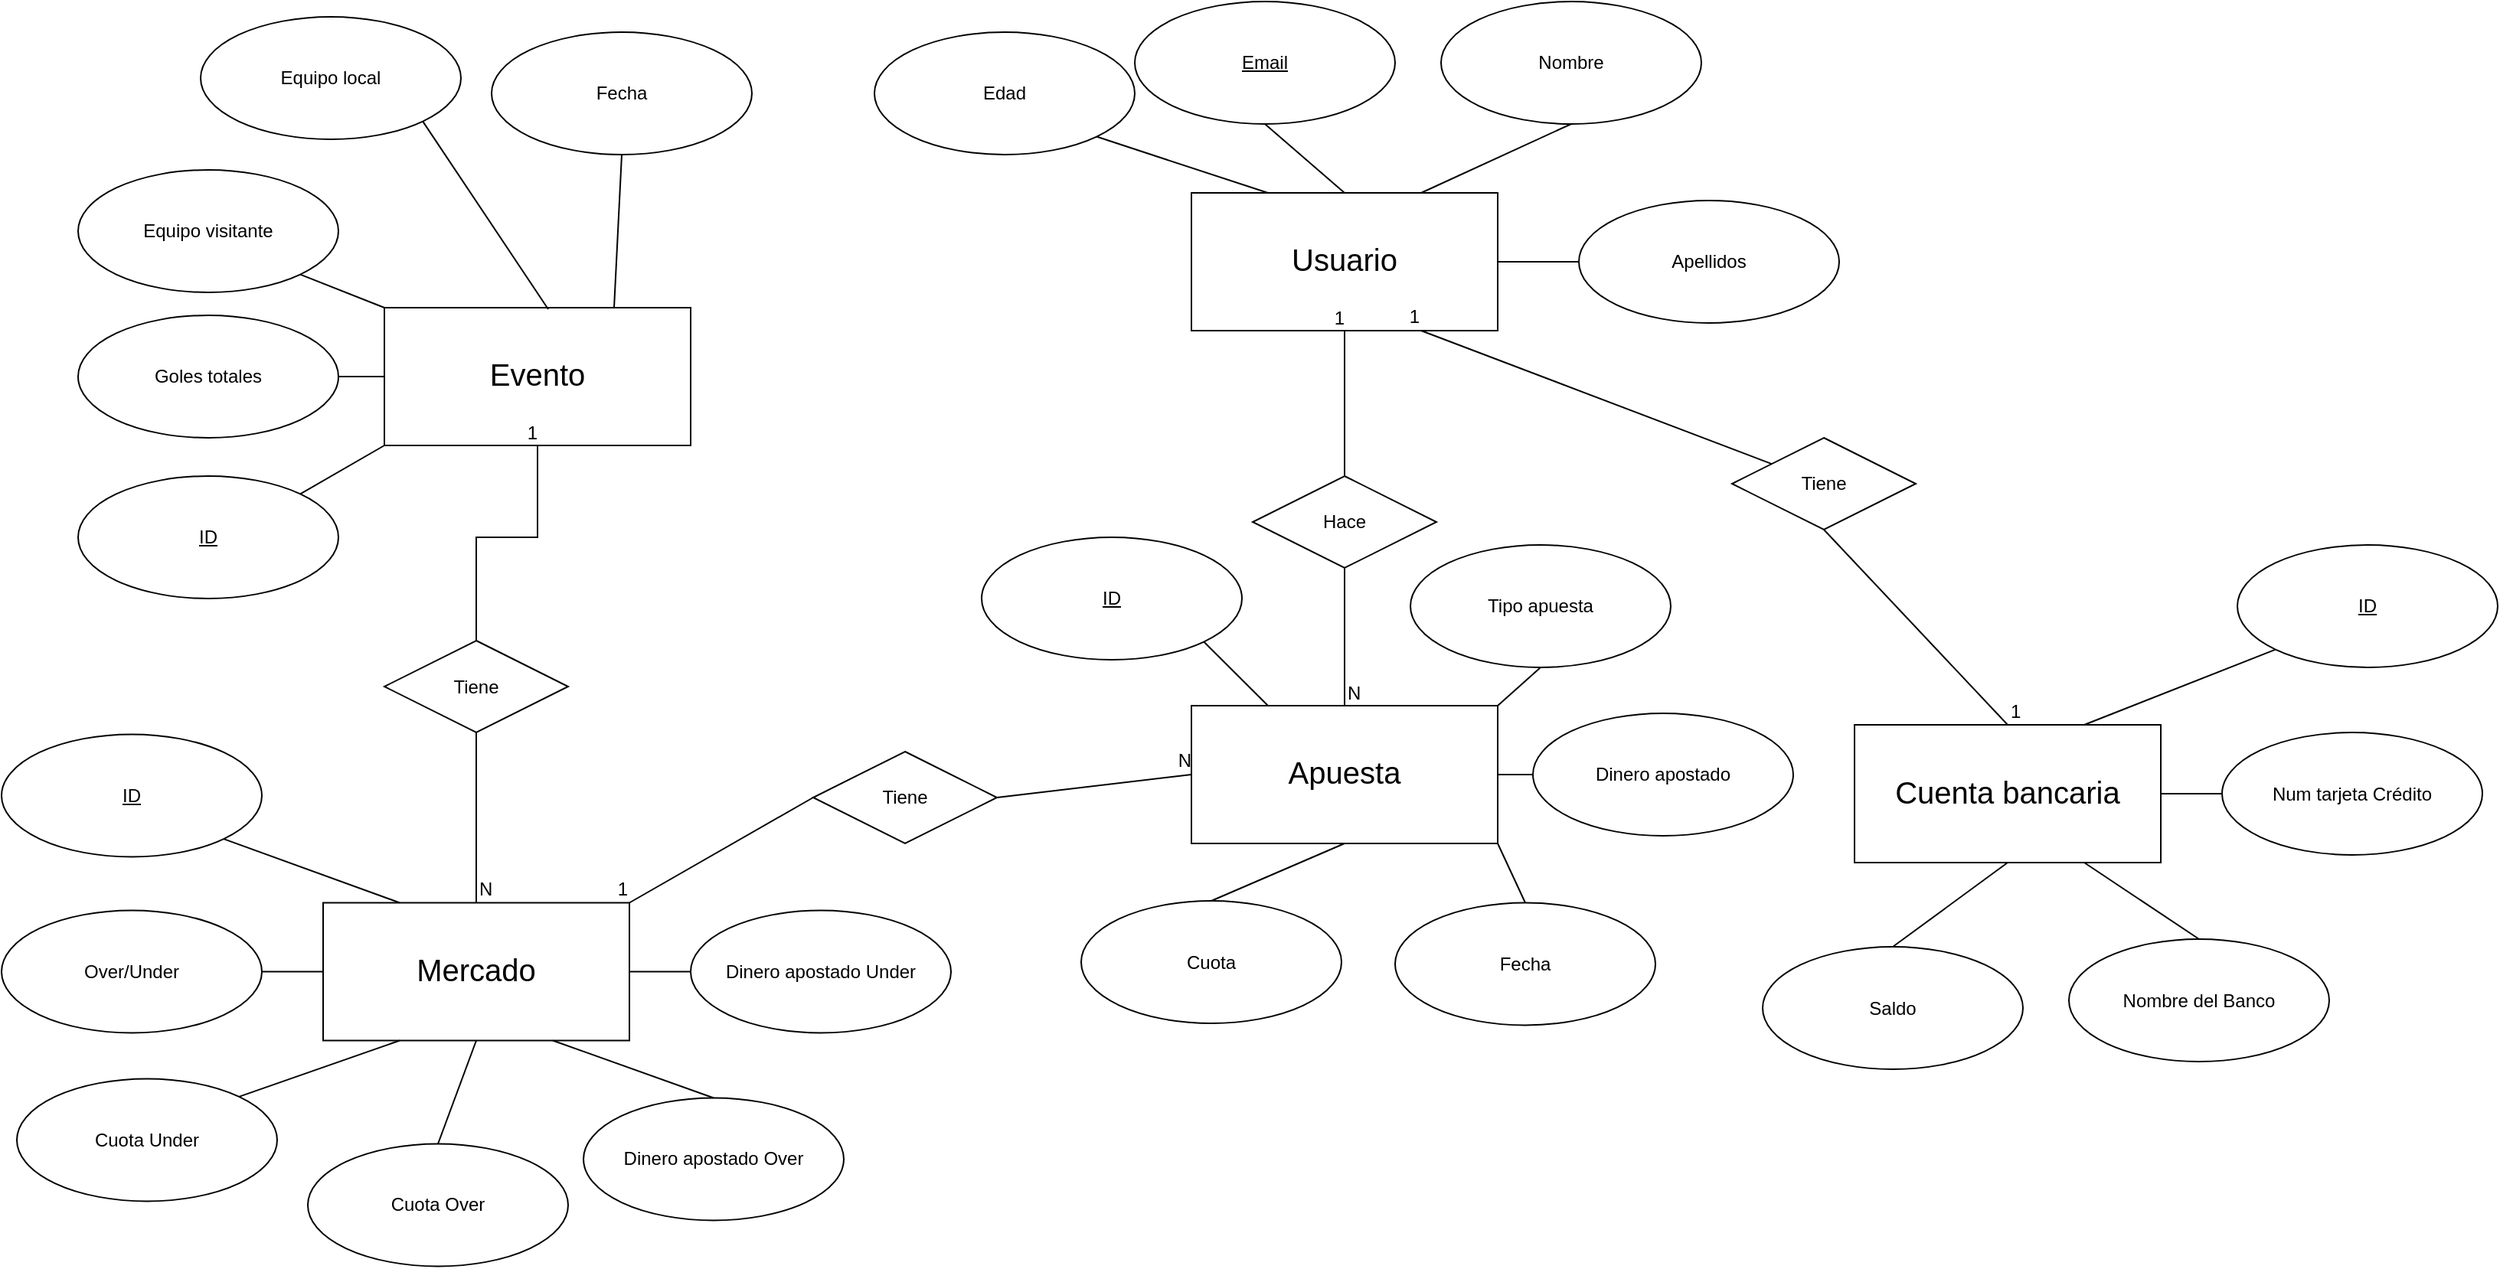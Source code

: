 <mxfile version="13.7.3" type="device"><diagram id="BiVSG5cBG0FphRlGk_Z-" name="Page-1"><mxGraphModel dx="2370" dy="1323" grid="1" gridSize="10" guides="1" tooltips="1" connect="1" arrows="1" fold="1" page="1" pageScale="1" pageWidth="827" pageHeight="1169" math="0" shadow="0"><root><mxCell id="0"/><mxCell id="1" parent="0"/><mxCell id="1hsPjuOz9KVTtKyIX5mU-1" value="&lt;p style=&quot;line-height: 100%&quot;&gt;&lt;font style=&quot;font-size: 20px&quot;&gt;Evento&lt;/font&gt;&lt;/p&gt;" style="rounded=0;whiteSpace=wrap;html=1;" parent="1" vertex="1"><mxGeometry x="300" y="210" width="200" height="90" as="geometry"/></mxCell><mxCell id="1hsPjuOz9KVTtKyIX5mU-2" value="Equipo local" style="ellipse;whiteSpace=wrap;html=1;" parent="1" vertex="1"><mxGeometry x="180" y="20" width="170" height="80" as="geometry"/></mxCell><mxCell id="1hsPjuOz9KVTtKyIX5mU-3" value="Equipo visitante" style="ellipse;whiteSpace=wrap;html=1;" parent="1" vertex="1"><mxGeometry x="100" y="120" width="170" height="80" as="geometry"/></mxCell><mxCell id="1hsPjuOz9KVTtKyIX5mU-4" value="Fecha" style="ellipse;whiteSpace=wrap;html=1;" parent="1" vertex="1"><mxGeometry x="370" y="30" width="170" height="80" as="geometry"/></mxCell><mxCell id="1hsPjuOz9KVTtKyIX5mU-5" value="Goles totales" style="ellipse;whiteSpace=wrap;html=1;" parent="1" vertex="1"><mxGeometry x="100" y="215" width="170" height="80" as="geometry"/></mxCell><mxCell id="1hsPjuOz9KVTtKyIX5mU-6" value="Over/Under" style="ellipse;whiteSpace=wrap;html=1;" parent="1" vertex="1"><mxGeometry x="50" y="603.75" width="170" height="80" as="geometry"/></mxCell><mxCell id="1hsPjuOz9KVTtKyIX5mU-7" value="&lt;p style=&quot;line-height: 100%&quot;&gt;&lt;font style=&quot;font-size: 20px&quot;&gt;Mercado&lt;/font&gt;&lt;/p&gt;" style="rounded=0;whiteSpace=wrap;html=1;" parent="1" vertex="1"><mxGeometry x="260" y="598.75" width="200" height="90" as="geometry"/></mxCell><mxCell id="1hsPjuOz9KVTtKyIX5mU-8" value="Cuota Under&lt;span style=&quot;color: rgba(0 , 0 , 0 , 0) ; font-family: monospace ; font-size: 0px&quot;&gt;%3CmxGraphModel%3E%3Croot%3E%3CmxCell%20id%3D%220%22%2F%3E%3CmxCell%20id%3D%221%22%20parent%3D%220%22%2F%3E%3CmxCell%20id%3D%222%22%20value%3D%22Over%2FUnder%22%20style%3D%22ellipse%3BwhiteSpace%3Dwrap%3Bhtml%3D1%3B%22%20vertex%3D%221%22%20parent%3D%221%22%3E%3CmxGeometry%20x%3D%22120%22%20y%3D%22430%22%20width%3D%22170%22%20height%3D%2280%22%20as%3D%22geometry%22%2F%3E%3C%2FmxCell%3E%3C%2Froot%3E%3C%2FmxGraphModel%3E&lt;/span&gt;" style="ellipse;whiteSpace=wrap;html=1;" parent="1" vertex="1"><mxGeometry x="60" y="713.75" width="170" height="80" as="geometry"/></mxCell><mxCell id="1hsPjuOz9KVTtKyIX5mU-9" value="Cuota Over" style="ellipse;whiteSpace=wrap;html=1;" parent="1" vertex="1"><mxGeometry x="250" y="756.25" width="170" height="80" as="geometry"/></mxCell><mxCell id="1hsPjuOz9KVTtKyIX5mU-10" value="Dinero apostado Under" style="ellipse;whiteSpace=wrap;html=1;" parent="1" vertex="1"><mxGeometry x="500" y="603.75" width="170" height="80" as="geometry"/></mxCell><mxCell id="1hsPjuOz9KVTtKyIX5mU-11" value="Dinero apostado Over" style="ellipse;whiteSpace=wrap;html=1;" parent="1" vertex="1"><mxGeometry x="430" y="726.25" width="170" height="80" as="geometry"/></mxCell><mxCell id="1hsPjuOz9KVTtKyIX5mU-12" value="&lt;p style=&quot;line-height: 100%&quot;&gt;&lt;font style=&quot;font-size: 20px&quot;&gt;Usuario&lt;/font&gt;&lt;/p&gt;" style="rounded=0;whiteSpace=wrap;html=1;" parent="1" vertex="1"><mxGeometry x="827" y="135" width="200" height="90" as="geometry"/></mxCell><mxCell id="1hsPjuOz9KVTtKyIX5mU-14" value="Nombre" style="ellipse;whiteSpace=wrap;html=1;" parent="1" vertex="1"><mxGeometry x="990" y="10" width="170" height="80" as="geometry"/></mxCell><mxCell id="1hsPjuOz9KVTtKyIX5mU-15" value="Saldo" style="ellipse;whiteSpace=wrap;html=1;" parent="1" vertex="1"><mxGeometry x="1200" y="627.5" width="170" height="80" as="geometry"/></mxCell><mxCell id="1hsPjuOz9KVTtKyIX5mU-17" value="Email" style="ellipse;whiteSpace=wrap;html=1;align=center;fontStyle=4;" parent="1" vertex="1"><mxGeometry x="790" y="10" width="170" height="80" as="geometry"/></mxCell><mxCell id="1hsPjuOz9KVTtKyIX5mU-18" value="Apellidos" style="ellipse;whiteSpace=wrap;html=1;" parent="1" vertex="1"><mxGeometry x="1080" y="140" width="170" height="80" as="geometry"/></mxCell><mxCell id="1hsPjuOz9KVTtKyIX5mU-19" value="Edad" style="ellipse;whiteSpace=wrap;html=1;" parent="1" vertex="1"><mxGeometry x="620" y="30" width="170" height="80" as="geometry"/></mxCell><mxCell id="1hsPjuOz9KVTtKyIX5mU-20" value="&lt;p style=&quot;line-height: 100%&quot;&gt;&lt;font style=&quot;font-size: 20px&quot;&gt;Cuenta bancaria&lt;/font&gt;&lt;br&gt;&lt;/p&gt;" style="rounded=0;whiteSpace=wrap;html=1;" parent="1" vertex="1"><mxGeometry x="1260" y="482.5" width="200" height="90" as="geometry"/></mxCell><mxCell id="1hsPjuOz9KVTtKyIX5mU-21" value="Nombre del Banco" style="ellipse;whiteSpace=wrap;html=1;" parent="1" vertex="1"><mxGeometry x="1400" y="622.5" width="170" height="80" as="geometry"/></mxCell><mxCell id="1hsPjuOz9KVTtKyIX5mU-22" value="Num tarjeta Crédito" style="ellipse;whiteSpace=wrap;html=1;" parent="1" vertex="1"><mxGeometry x="1500" y="487.5" width="170" height="80" as="geometry"/></mxCell><mxCell id="1hsPjuOz9KVTtKyIX5mU-25" value="" style="endArrow=none;html=1;exitX=0.5;exitY=0;exitDx=0;exitDy=0;entryX=0.5;entryY=1;entryDx=0;entryDy=0;" parent="1" source="1hsPjuOz9KVTtKyIX5mU-15" target="1hsPjuOz9KVTtKyIX5mU-20" edge="1"><mxGeometry width="50" height="50" relative="1" as="geometry"><mxPoint x="1180" y="602.5" as="sourcePoint"/><mxPoint x="1230" y="552.5" as="targetPoint"/></mxGeometry></mxCell><mxCell id="1hsPjuOz9KVTtKyIX5mU-26" value="" style="endArrow=none;html=1;exitX=0.5;exitY=0;exitDx=0;exitDy=0;entryX=0.75;entryY=1;entryDx=0;entryDy=0;" parent="1" source="1hsPjuOz9KVTtKyIX5mU-21" target="1hsPjuOz9KVTtKyIX5mU-20" edge="1"><mxGeometry width="50" height="50" relative="1" as="geometry"><mxPoint x="1295" y="652.5" as="sourcePoint"/><mxPoint x="1370" y="582.5" as="targetPoint"/></mxGeometry></mxCell><mxCell id="1hsPjuOz9KVTtKyIX5mU-27" value="" style="endArrow=none;html=1;exitX=0;exitY=0.5;exitDx=0;exitDy=0;entryX=1;entryY=0.5;entryDx=0;entryDy=0;" parent="1" source="1hsPjuOz9KVTtKyIX5mU-22" target="1hsPjuOz9KVTtKyIX5mU-20" edge="1"><mxGeometry width="50" height="50" relative="1" as="geometry"><mxPoint x="1535" y="607.5" as="sourcePoint"/><mxPoint x="1420" y="582.5" as="targetPoint"/></mxGeometry></mxCell><mxCell id="1hsPjuOz9KVTtKyIX5mU-28" value="" style="endArrow=none;html=1;exitX=0.5;exitY=1;exitDx=0;exitDy=0;entryX=0.75;entryY=0;entryDx=0;entryDy=0;" parent="1" source="1hsPjuOz9KVTtKyIX5mU-14" target="1hsPjuOz9KVTtKyIX5mU-12" edge="1"><mxGeometry width="50" height="50" relative="1" as="geometry"><mxPoint x="1210" y="375" as="sourcePoint"/><mxPoint x="1170" y="375" as="targetPoint"/></mxGeometry></mxCell><mxCell id="1hsPjuOz9KVTtKyIX5mU-29" value="" style="endArrow=none;html=1;exitX=0.5;exitY=1;exitDx=0;exitDy=0;entryX=0.5;entryY=0;entryDx=0;entryDy=0;" parent="1" source="1hsPjuOz9KVTtKyIX5mU-17" target="1hsPjuOz9KVTtKyIX5mU-12" edge="1"><mxGeometry width="50" height="50" relative="1" as="geometry"><mxPoint x="1035" y="70" as="sourcePoint"/><mxPoint x="940" y="145" as="targetPoint"/></mxGeometry></mxCell><mxCell id="1hsPjuOz9KVTtKyIX5mU-30" value="" style="endArrow=none;html=1;exitX=0;exitY=0.5;exitDx=0;exitDy=0;entryX=1;entryY=0.5;entryDx=0;entryDy=0;" parent="1" source="1hsPjuOz9KVTtKyIX5mU-18" target="1hsPjuOz9KVTtKyIX5mU-12" edge="1"><mxGeometry width="50" height="50" relative="1" as="geometry"><mxPoint x="885" y="100" as="sourcePoint"/><mxPoint x="940" y="145" as="targetPoint"/></mxGeometry></mxCell><mxCell id="1hsPjuOz9KVTtKyIX5mU-31" value="" style="endArrow=none;html=1;exitX=0.25;exitY=0;exitDx=0;exitDy=0;entryX=1;entryY=1;entryDx=0;entryDy=0;" parent="1" source="1hsPjuOz9KVTtKyIX5mU-12" target="1hsPjuOz9KVTtKyIX5mU-19" edge="1"><mxGeometry width="50" height="50" relative="1" as="geometry"><mxPoint x="895" y="110" as="sourcePoint"/><mxPoint x="950" y="155" as="targetPoint"/></mxGeometry></mxCell><mxCell id="1hsPjuOz9KVTtKyIX5mU-32" value="" style="endArrow=none;html=1;exitX=0;exitY=0.5;exitDx=0;exitDy=0;entryX=1;entryY=0.5;entryDx=0;entryDy=0;" parent="1" source="1hsPjuOz9KVTtKyIX5mU-10" target="1hsPjuOz9KVTtKyIX5mU-7" edge="1"><mxGeometry width="50" height="50" relative="1" as="geometry"><mxPoint x="604.9" y="740.97" as="sourcePoint"/><mxPoint x="490.004" y="704.254" as="targetPoint"/></mxGeometry></mxCell><mxCell id="1hsPjuOz9KVTtKyIX5mU-34" value="" style="endArrow=none;html=1;exitX=0;exitY=0.5;exitDx=0;exitDy=0;entryX=1;entryY=0.5;entryDx=0;entryDy=0;" parent="1" source="1hsPjuOz9KVTtKyIX5mU-7" target="1hsPjuOz9KVTtKyIX5mU-6" edge="1"><mxGeometry width="50" height="50" relative="1" as="geometry"><mxPoint x="510" y="653.75" as="sourcePoint"/><mxPoint x="470" y="653.75" as="targetPoint"/></mxGeometry></mxCell><mxCell id="1hsPjuOz9KVTtKyIX5mU-35" value="" style="endArrow=none;html=1;exitX=1;exitY=0;exitDx=0;exitDy=0;entryX=0.25;entryY=1;entryDx=0;entryDy=0;" parent="1" source="1hsPjuOz9KVTtKyIX5mU-8" target="1hsPjuOz9KVTtKyIX5mU-7" edge="1"><mxGeometry width="50" height="50" relative="1" as="geometry"><mxPoint x="520" y="663.75" as="sourcePoint"/><mxPoint x="480" y="663.75" as="targetPoint"/></mxGeometry></mxCell><mxCell id="1hsPjuOz9KVTtKyIX5mU-36" value="" style="endArrow=none;html=1;exitX=0.5;exitY=0;exitDx=0;exitDy=0;entryX=0.5;entryY=1;entryDx=0;entryDy=0;" parent="1" source="1hsPjuOz9KVTtKyIX5mU-9" target="1hsPjuOz9KVTtKyIX5mU-7" edge="1"><mxGeometry width="50" height="50" relative="1" as="geometry"><mxPoint x="530" y="673.75" as="sourcePoint"/><mxPoint x="490" y="673.75" as="targetPoint"/></mxGeometry></mxCell><mxCell id="1hsPjuOz9KVTtKyIX5mU-37" value="" style="endArrow=none;html=1;exitX=0.5;exitY=0;exitDx=0;exitDy=0;entryX=0.75;entryY=1;entryDx=0;entryDy=0;" parent="1" source="1hsPjuOz9KVTtKyIX5mU-11" target="1hsPjuOz9KVTtKyIX5mU-7" edge="1"><mxGeometry width="50" height="50" relative="1" as="geometry"><mxPoint x="540" y="683.75" as="sourcePoint"/><mxPoint x="500" y="683.75" as="targetPoint"/></mxGeometry></mxCell><mxCell id="1hsPjuOz9KVTtKyIX5mU-38" value="" style="endArrow=none;html=1;exitX=0;exitY=0;exitDx=0;exitDy=0;entryX=1;entryY=1;entryDx=0;entryDy=0;" parent="1" source="1hsPjuOz9KVTtKyIX5mU-1" target="1hsPjuOz9KVTtKyIX5mU-3" edge="1"><mxGeometry width="50" height="50" relative="1" as="geometry"><mxPoint x="352.554" y="176.716" as="sourcePoint"/><mxPoint x="457.45" y="140" as="targetPoint"/></mxGeometry></mxCell><mxCell id="1hsPjuOz9KVTtKyIX5mU-39" value="" style="endArrow=none;html=1;exitX=1;exitY=1;exitDx=0;exitDy=0;entryX=0.535;entryY=0.011;entryDx=0;entryDy=0;entryPerimeter=0;" parent="1" source="1hsPjuOz9KVTtKyIX5mU-2" target="1hsPjuOz9KVTtKyIX5mU-1" edge="1"><mxGeometry width="50" height="50" relative="1" as="geometry"><mxPoint x="362.554" y="186.716" as="sourcePoint"/><mxPoint x="467.45" y="150" as="targetPoint"/></mxGeometry></mxCell><mxCell id="1hsPjuOz9KVTtKyIX5mU-40" value="" style="endArrow=none;html=1;exitX=0.75;exitY=0;exitDx=0;exitDy=0;entryX=0.5;entryY=1;entryDx=0;entryDy=0;" parent="1" source="1hsPjuOz9KVTtKyIX5mU-1" target="1hsPjuOz9KVTtKyIX5mU-4" edge="1"><mxGeometry width="50" height="50" relative="1" as="geometry"><mxPoint x="372.554" y="196.716" as="sourcePoint"/><mxPoint x="477.45" y="160" as="targetPoint"/></mxGeometry></mxCell><mxCell id="1hsPjuOz9KVTtKyIX5mU-41" value="" style="endArrow=none;html=1;exitX=0;exitY=0.5;exitDx=0;exitDy=0;entryX=1;entryY=0.5;entryDx=0;entryDy=0;" parent="1" source="1hsPjuOz9KVTtKyIX5mU-1" target="1hsPjuOz9KVTtKyIX5mU-5" edge="1"><mxGeometry width="50" height="50" relative="1" as="geometry"><mxPoint x="382.554" y="206.716" as="sourcePoint"/><mxPoint x="487.45" y="170" as="targetPoint"/></mxGeometry></mxCell><mxCell id="1hsPjuOz9KVTtKyIX5mU-43" value="" style="endArrow=none;html=1;exitX=0;exitY=1;exitDx=0;exitDy=0;entryX=0.75;entryY=0;entryDx=0;entryDy=0;" parent="1" source="1hsPjuOz9KVTtKyIX5mU-48" target="1hsPjuOz9KVTtKyIX5mU-20" edge="1"><mxGeometry width="50" height="50" relative="1" as="geometry"><mxPoint x="1505" y="445" as="sourcePoint"/><mxPoint x="1470" y="537.5" as="targetPoint"/></mxGeometry></mxCell><mxCell id="1hsPjuOz9KVTtKyIX5mU-44" value="" style="endArrow=none;html=1;entryX=0.25;entryY=0;entryDx=0;entryDy=0;exitX=1;exitY=1;exitDx=0;exitDy=0;" parent="1" source="1hsPjuOz9KVTtKyIX5mU-47" target="1hsPjuOz9KVTtKyIX5mU-7" edge="1"><mxGeometry width="50" height="50" relative="1" as="geometry"><mxPoint x="470" y="418.75" as="sourcePoint"/><mxPoint x="940" y="506.25" as="targetPoint"/></mxGeometry></mxCell><mxCell id="1hsPjuOz9KVTtKyIX5mU-46" value="ID" style="ellipse;whiteSpace=wrap;html=1;align=center;fontStyle=4;" parent="1" vertex="1"><mxGeometry x="100" y="320" width="170" height="80" as="geometry"/></mxCell><mxCell id="1hsPjuOz9KVTtKyIX5mU-47" value="ID" style="ellipse;whiteSpace=wrap;html=1;align=center;fontStyle=4;" parent="1" vertex="1"><mxGeometry x="50" y="488.75" width="170" height="80" as="geometry"/></mxCell><mxCell id="1hsPjuOz9KVTtKyIX5mU-48" value="ID" style="ellipse;whiteSpace=wrap;html=1;align=center;fontStyle=4;" parent="1" vertex="1"><mxGeometry x="1510" y="365" width="170" height="80" as="geometry"/></mxCell><mxCell id="1hsPjuOz9KVTtKyIX5mU-49" value="" style="endArrow=none;html=1;exitX=0;exitY=1;exitDx=0;exitDy=0;entryX=1;entryY=0;entryDx=0;entryDy=0;" parent="1" source="1hsPjuOz9KVTtKyIX5mU-1" target="1hsPjuOz9KVTtKyIX5mU-46" edge="1"><mxGeometry width="50" height="50" relative="1" as="geometry"><mxPoint x="310" y="265" as="sourcePoint"/><mxPoint x="280" y="265" as="targetPoint"/></mxGeometry></mxCell><mxCell id="1hsPjuOz9KVTtKyIX5mU-51" value="&lt;p style=&quot;line-height: 100%&quot;&gt;&lt;span style=&quot;text-align: left&quot;&gt;&lt;font style=&quot;font-size: 20px&quot;&gt;Apuesta&lt;/font&gt;&lt;/span&gt;&lt;br&gt;&lt;/p&gt;" style="rounded=0;whiteSpace=wrap;html=1;" parent="1" vertex="1"><mxGeometry x="827" y="470" width="200" height="90" as="geometry"/></mxCell><mxCell id="1hsPjuOz9KVTtKyIX5mU-52" value="ID" style="ellipse;whiteSpace=wrap;html=1;align=center;fontStyle=4;" parent="1" vertex="1"><mxGeometry x="690" y="360" width="170" height="80" as="geometry"/></mxCell><mxCell id="1hsPjuOz9KVTtKyIX5mU-53" value="Tipo apuesta" style="ellipse;whiteSpace=wrap;html=1;" parent="1" vertex="1"><mxGeometry x="970" y="365" width="170" height="80" as="geometry"/></mxCell><mxCell id="1hsPjuOz9KVTtKyIX5mU-54" value="Cuota" style="ellipse;whiteSpace=wrap;html=1;" parent="1" vertex="1"><mxGeometry x="755" y="597.5" width="170" height="80" as="geometry"/></mxCell><mxCell id="1hsPjuOz9KVTtKyIX5mU-55" value="Dinero apostado" style="ellipse;whiteSpace=wrap;html=1;" parent="1" vertex="1"><mxGeometry x="1050" y="475" width="170" height="80" as="geometry"/></mxCell><mxCell id="1hsPjuOz9KVTtKyIX5mU-56" value="Fecha" style="ellipse;whiteSpace=wrap;html=1;" parent="1" vertex="1"><mxGeometry x="960" y="598.75" width="170" height="80" as="geometry"/></mxCell><mxCell id="1hsPjuOz9KVTtKyIX5mU-57" value="" style="endArrow=none;html=1;exitX=0.25;exitY=0;exitDx=0;exitDy=0;entryX=1;entryY=1;entryDx=0;entryDy=0;" parent="1" source="1hsPjuOz9KVTtKyIX5mU-51" target="1hsPjuOz9KVTtKyIX5mU-52" edge="1"><mxGeometry width="50" height="50" relative="1" as="geometry"><mxPoint x="890" y="145" as="sourcePoint"/><mxPoint x="775.104" y="108.284" as="targetPoint"/></mxGeometry></mxCell><mxCell id="1hsPjuOz9KVTtKyIX5mU-58" value="" style="endArrow=none;html=1;exitX=0.5;exitY=1;exitDx=0;exitDy=0;entryX=1;entryY=0;entryDx=0;entryDy=0;" parent="1" source="1hsPjuOz9KVTtKyIX5mU-53" target="1hsPjuOz9KVTtKyIX5mU-51" edge="1"><mxGeometry width="50" height="50" relative="1" as="geometry"><mxPoint x="900" y="155" as="sourcePoint"/><mxPoint x="785.104" y="118.284" as="targetPoint"/></mxGeometry></mxCell><mxCell id="1hsPjuOz9KVTtKyIX5mU-59" value="" style="endArrow=none;html=1;exitX=0;exitY=0.5;exitDx=0;exitDy=0;entryX=1;entryY=0.5;entryDx=0;entryDy=0;" parent="1" source="1hsPjuOz9KVTtKyIX5mU-55" target="1hsPjuOz9KVTtKyIX5mU-51" edge="1"><mxGeometry width="50" height="50" relative="1" as="geometry"><mxPoint x="1004.896" y="443.284" as="sourcePoint"/><mxPoint x="950" y="480" as="targetPoint"/></mxGeometry></mxCell><mxCell id="1hsPjuOz9KVTtKyIX5mU-60" value="" style="endArrow=none;html=1;exitX=1;exitY=1;exitDx=0;exitDy=0;entryX=0.5;entryY=0;entryDx=0;entryDy=0;" parent="1" source="1hsPjuOz9KVTtKyIX5mU-51" target="1hsPjuOz9KVTtKyIX5mU-56" edge="1"><mxGeometry width="50" height="50" relative="1" as="geometry"><mxPoint x="1000" y="525" as="sourcePoint"/><mxPoint x="950" y="525" as="targetPoint"/></mxGeometry></mxCell><mxCell id="1hsPjuOz9KVTtKyIX5mU-61" value="" style="endArrow=none;html=1;exitX=0.5;exitY=1;exitDx=0;exitDy=0;entryX=0.5;entryY=0;entryDx=0;entryDy=0;" parent="1" source="1hsPjuOz9KVTtKyIX5mU-51" target="1hsPjuOz9KVTtKyIX5mU-54" edge="1"><mxGeometry width="50" height="50" relative="1" as="geometry"><mxPoint x="1010" y="535" as="sourcePoint"/><mxPoint x="960" y="535" as="targetPoint"/></mxGeometry></mxCell><mxCell id="1hsPjuOz9KVTtKyIX5mU-62" value="" style="endArrow=none;html=1;rounded=0;entryX=0.5;entryY=1;entryDx=0;entryDy=0;exitX=0.5;exitY=0;exitDx=0;exitDy=0;" parent="1" source="1hsPjuOz9KVTtKyIX5mU-51" target="1hsPjuOz9KVTtKyIX5mU-12" edge="1"><mxGeometry relative="1" as="geometry"><mxPoint x="740" y="260" as="sourcePoint"/><mxPoint x="920" y="310" as="targetPoint"/></mxGeometry></mxCell><mxCell id="1hsPjuOz9KVTtKyIX5mU-63" value="N" style="resizable=0;html=1;align=left;verticalAlign=bottom;direction=south;" parent="1hsPjuOz9KVTtKyIX5mU-62" connectable="0" vertex="1"><mxGeometry x="-1" relative="1" as="geometry"/></mxCell><mxCell id="1hsPjuOz9KVTtKyIX5mU-64" value="1" style="resizable=0;html=1;align=right;verticalAlign=bottom;" parent="1hsPjuOz9KVTtKyIX5mU-62" connectable="0" vertex="1"><mxGeometry x="1" relative="1" as="geometry"/></mxCell><mxCell id="1hsPjuOz9KVTtKyIX5mU-65" value="" style="endArrow=none;html=1;rounded=0;entryX=0;entryY=0.5;entryDx=0;entryDy=0;exitX=1;exitY=0.5;exitDx=0;exitDy=0;" parent="1" source="1hsPjuOz9KVTtKyIX5mU-77" target="1hsPjuOz9KVTtKyIX5mU-51" edge="1"><mxGeometry relative="1" as="geometry"><mxPoint x="750" y="270" as="sourcePoint"/><mxPoint x="837" y="190" as="targetPoint"/></mxGeometry></mxCell><mxCell id="1hsPjuOz9KVTtKyIX5mU-67" value="N" style="resizable=0;html=1;align=right;verticalAlign=bottom;" parent="1hsPjuOz9KVTtKyIX5mU-65" connectable="0" vertex="1"><mxGeometry x="1" relative="1" as="geometry"/></mxCell><mxCell id="1hsPjuOz9KVTtKyIX5mU-68" value="" style="endArrow=none;html=1;rounded=0;entryX=0.5;entryY=1;entryDx=0;entryDy=0;exitX=0.5;exitY=0;exitDx=0;exitDy=0;" parent="1" source="1hsPjuOz9KVTtKyIX5mU-76" target="1hsPjuOz9KVTtKyIX5mU-1" edge="1"><mxGeometry relative="1" as="geometry"><mxPoint x="470" y="608.75" as="sourcePoint"/><mxPoint x="750" y="525" as="targetPoint"/><Array as="points"><mxPoint x="360" y="360"/><mxPoint x="400" y="360"/></Array></mxGeometry></mxCell><mxCell id="1hsPjuOz9KVTtKyIX5mU-70" value="1" style="resizable=0;html=1;align=right;verticalAlign=bottom;" parent="1hsPjuOz9KVTtKyIX5mU-68" connectable="0" vertex="1"><mxGeometry x="1" relative="1" as="geometry"/></mxCell><mxCell id="1hsPjuOz9KVTtKyIX5mU-71" value="" style="endArrow=none;html=1;rounded=0;entryX=0.75;entryY=1;entryDx=0;entryDy=0;" parent="1" source="1hsPjuOz9KVTtKyIX5mU-75" target="1hsPjuOz9KVTtKyIX5mU-12" edge="1"><mxGeometry relative="1" as="geometry"><mxPoint x="850" y="480" as="sourcePoint"/><mxPoint x="937" y="235" as="targetPoint"/></mxGeometry></mxCell><mxCell id="1hsPjuOz9KVTtKyIX5mU-73" value="1" style="resizable=0;html=1;align=right;verticalAlign=bottom;" parent="1hsPjuOz9KVTtKyIX5mU-71" connectable="0" vertex="1"><mxGeometry x="1" relative="1" as="geometry"/></mxCell><mxCell id="1hsPjuOz9KVTtKyIX5mU-74" value="Hace" style="shape=rhombus;perimeter=rhombusPerimeter;whiteSpace=wrap;html=1;align=center;" parent="1" vertex="1"><mxGeometry x="867" y="320" width="120" height="60" as="geometry"/></mxCell><mxCell id="1hsPjuOz9KVTtKyIX5mU-76" value="Tiene" style="shape=rhombus;perimeter=rhombusPerimeter;whiteSpace=wrap;html=1;align=center;" parent="1" vertex="1"><mxGeometry x="300" y="427.5" width="120" height="60" as="geometry"/></mxCell><mxCell id="1hsPjuOz9KVTtKyIX5mU-77" value="Tiene" style="shape=rhombus;perimeter=rhombusPerimeter;whiteSpace=wrap;html=1;align=center;" parent="1" vertex="1"><mxGeometry x="580" y="500" width="120" height="60" as="geometry"/></mxCell><mxCell id="1hsPjuOz9KVTtKyIX5mU-78" value="" style="endArrow=none;html=1;rounded=0;entryX=0.5;entryY=1;entryDx=0;entryDy=0;exitX=0.5;exitY=0;exitDx=0;exitDy=0;" parent="1" source="1hsPjuOz9KVTtKyIX5mU-7" target="1hsPjuOz9KVTtKyIX5mU-76" edge="1"><mxGeometry relative="1" as="geometry"><mxPoint x="400" y="438.75" as="sourcePoint"/><mxPoint x="410" y="310" as="targetPoint"/></mxGeometry></mxCell><mxCell id="1hsPjuOz9KVTtKyIX5mU-79" value="N" style="resizable=0;html=1;align=left;verticalAlign=bottom;" parent="1hsPjuOz9KVTtKyIX5mU-78" connectable="0" vertex="1"><mxGeometry x="-1" relative="1" as="geometry"/></mxCell><mxCell id="1hsPjuOz9KVTtKyIX5mU-81" value="" style="endArrow=none;html=1;rounded=0;entryX=1;entryY=0;entryDx=0;entryDy=0;exitX=0;exitY=0.5;exitDx=0;exitDy=0;" parent="1" source="1hsPjuOz9KVTtKyIX5mU-77" target="1hsPjuOz9KVTtKyIX5mU-7" edge="1"><mxGeometry relative="1" as="geometry"><mxPoint x="410" y="448.75" as="sourcePoint"/><mxPoint x="420" y="320" as="targetPoint"/></mxGeometry></mxCell><mxCell id="1hsPjuOz9KVTtKyIX5mU-83" value="1" style="resizable=0;html=1;align=right;verticalAlign=bottom;" parent="1hsPjuOz9KVTtKyIX5mU-81" connectable="0" vertex="1"><mxGeometry x="1" relative="1" as="geometry"/></mxCell><mxCell id="1hsPjuOz9KVTtKyIX5mU-75" value="Tiene" style="shape=rhombus;perimeter=rhombusPerimeter;whiteSpace=wrap;html=1;align=center;" parent="1" vertex="1"><mxGeometry x="1180" y="295" width="120" height="60" as="geometry"/></mxCell><mxCell id="1hsPjuOz9KVTtKyIX5mU-84" value="" style="endArrow=none;html=1;rounded=0;entryX=0.5;entryY=1;entryDx=0;entryDy=0;exitX=0.5;exitY=0;exitDx=0;exitDy=0;" parent="1" source="1hsPjuOz9KVTtKyIX5mU-20" target="1hsPjuOz9KVTtKyIX5mU-75" edge="1"><mxGeometry relative="1" as="geometry"><mxPoint x="1360" y="482.5" as="sourcePoint"/><mxPoint x="977" y="225" as="targetPoint"/></mxGeometry></mxCell><mxCell id="1hsPjuOz9KVTtKyIX5mU-85" value="1" style="resizable=0;html=1;align=left;verticalAlign=bottom;direction=south;" parent="1hsPjuOz9KVTtKyIX5mU-84" connectable="0" vertex="1"><mxGeometry x="-1" relative="1" as="geometry"/></mxCell></root></mxGraphModel></diagram></mxfile>